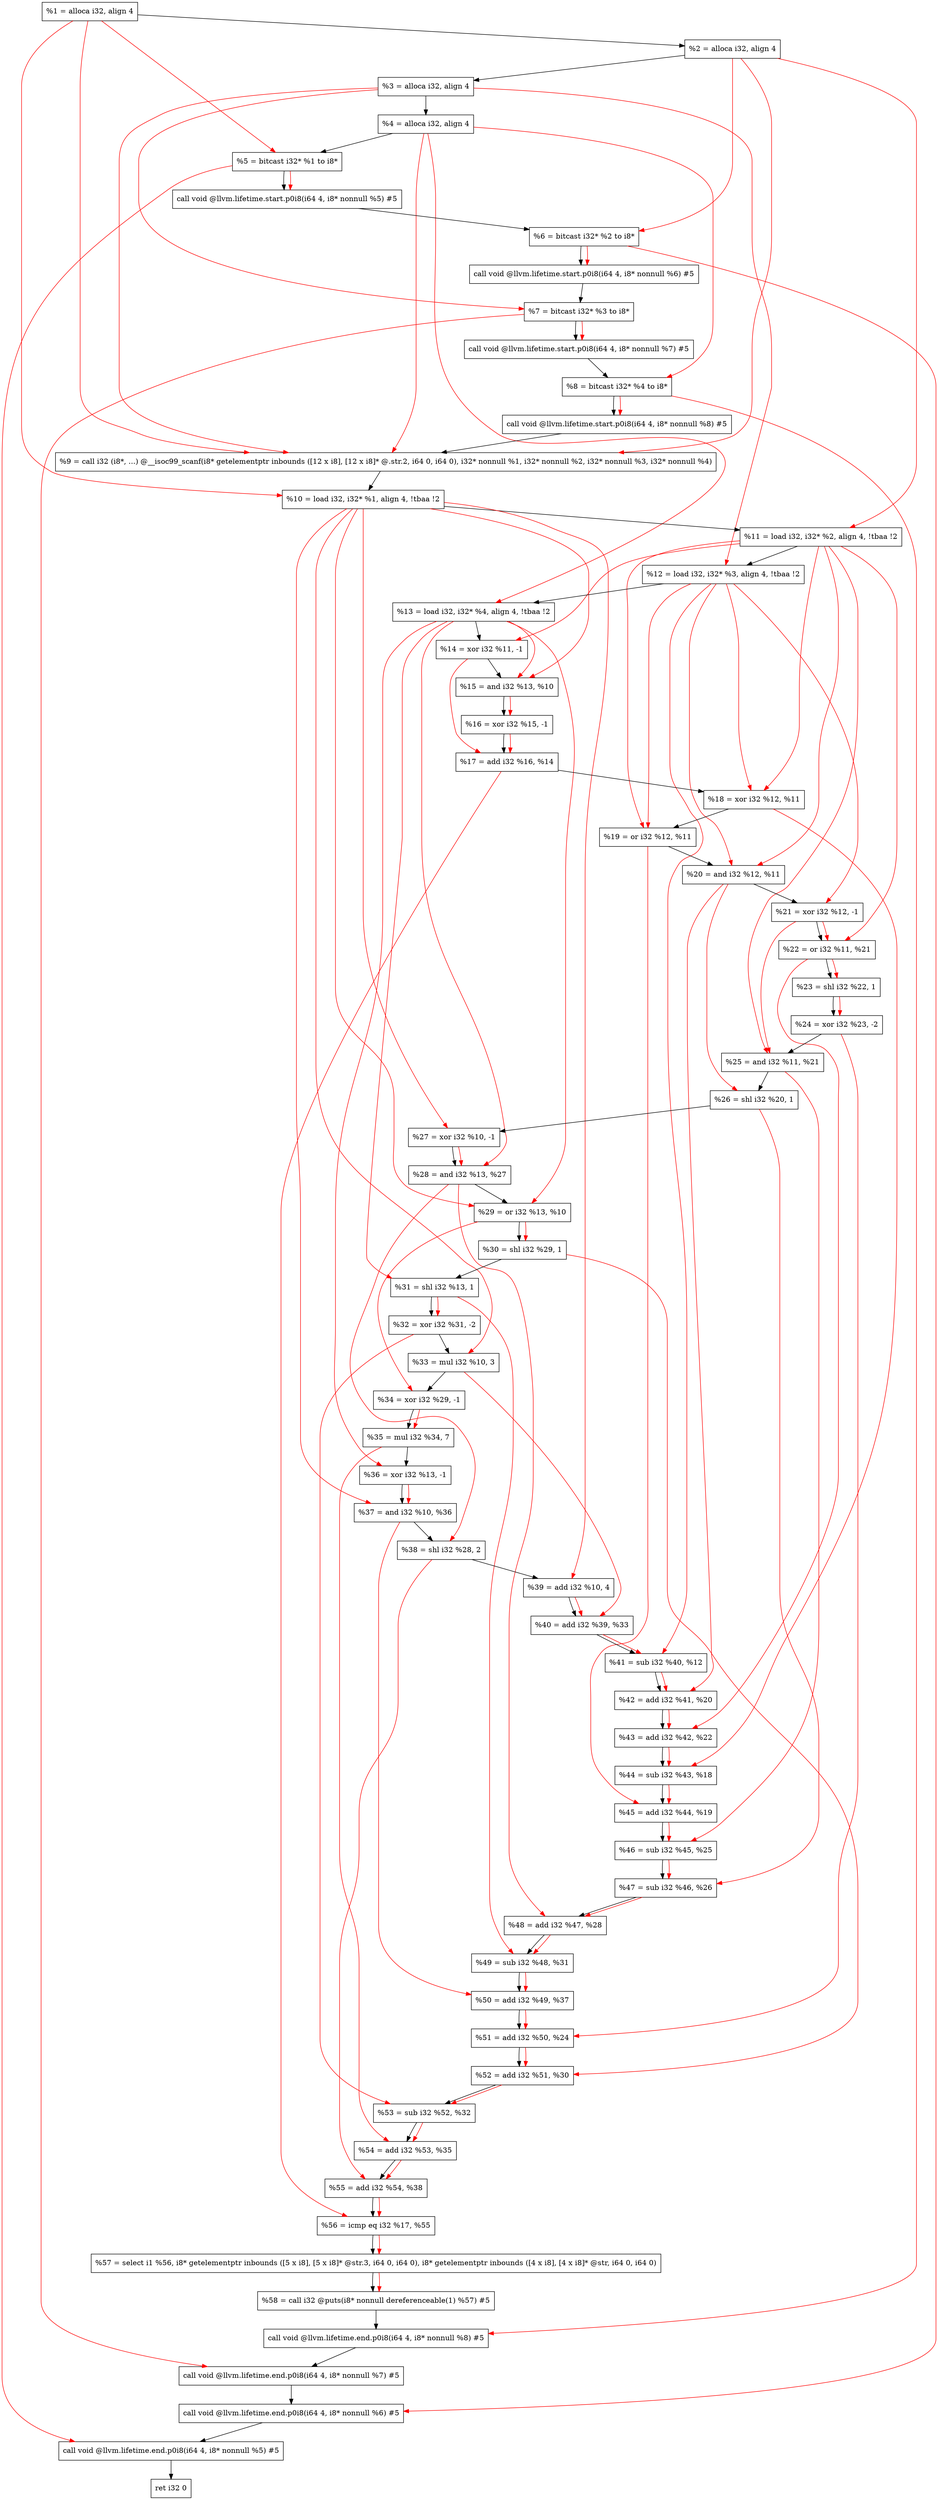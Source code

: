 digraph "DFG for'main' function" {
	Node0xacfdf8[shape=record, label="  %1 = alloca i32, align 4"];
	Node0xacfe78[shape=record, label="  %2 = alloca i32, align 4"];
	Node0xacff08[shape=record, label="  %3 = alloca i32, align 4"];
	Node0xacff68[shape=record, label="  %4 = alloca i32, align 4"];
	Node0xad0018[shape=record, label="  %5 = bitcast i32* %1 to i8*"];
	Node0xad0448[shape=record, label="  call void @llvm.lifetime.start.p0i8(i64 4, i8* nonnull %5) #5"];
	Node0xad0528[shape=record, label="  %6 = bitcast i32* %2 to i8*"];
	Node0xad0628[shape=record, label="  call void @llvm.lifetime.start.p0i8(i64 4, i8* nonnull %6) #5"];
	Node0xad06e8[shape=record, label="  %7 = bitcast i32* %3 to i8*"];
	Node0xad0798[shape=record, label="  call void @llvm.lifetime.start.p0i8(i64 4, i8* nonnull %7) #5"];
	Node0xad0858[shape=record, label="  %8 = bitcast i32* %4 to i8*"];
	Node0xad0908[shape=record, label="  call void @llvm.lifetime.start.p0i8(i64 4, i8* nonnull %8) #5"];
	Node0xacabd0[shape=record, label="  %9 = call i32 (i8*, ...) @__isoc99_scanf(i8* getelementptr inbounds ([12 x i8], [12 x i8]* @.str.2, i64 0, i64 0), i32* nonnull %1, i32* nonnull %2, i32* nonnull %3, i32* nonnull %4)"];
	Node0xad0b08[shape=record, label="  %10 = load i32, i32* %1, align 4, !tbaa !2"];
	Node0xad1a78[shape=record, label="  %11 = load i32, i32* %2, align 4, !tbaa !2"];
	Node0xad20e8[shape=record, label="  %12 = load i32, i32* %3, align 4, !tbaa !2"];
	Node0xad2148[shape=record, label="  %13 = load i32, i32* %4, align 4, !tbaa !2"];
	Node0xad21c0[shape=record, label="  %14 = xor i32 %11, -1"];
	Node0xad2230[shape=record, label="  %15 = and i32 %13, %10"];
	Node0xad22a0[shape=record, label="  %16 = xor i32 %15, -1"];
	Node0xad2310[shape=record, label="  %17 = add i32 %16, %14"];
	Node0xad2380[shape=record, label="  %18 = xor i32 %12, %11"];
	Node0xad23f0[shape=record, label="  %19 = or i32 %12, %11"];
	Node0xad2460[shape=record, label="  %20 = and i32 %12, %11"];
	Node0xad24d0[shape=record, label="  %21 = xor i32 %12, -1"];
	Node0xad2540[shape=record, label="  %22 = or i32 %11, %21"];
	Node0xad25b0[shape=record, label="  %23 = shl i32 %22, 1"];
	Node0xad2620[shape=record, label="  %24 = xor i32 %23, -2"];
	Node0xad2690[shape=record, label="  %25 = and i32 %11, %21"];
	Node0xad2700[shape=record, label="  %26 = shl i32 %20, 1"];
	Node0xad2770[shape=record, label="  %27 = xor i32 %10, -1"];
	Node0xad27e0[shape=record, label="  %28 = and i32 %13, %27"];
	Node0xad2850[shape=record, label="  %29 = or i32 %13, %10"];
	Node0xad28c0[shape=record, label="  %30 = shl i32 %29, 1"];
	Node0xad2930[shape=record, label="  %31 = shl i32 %13, 1"];
	Node0xad29a0[shape=record, label="  %32 = xor i32 %31, -2"];
	Node0xad2a10[shape=record, label="  %33 = mul i32 %10, 3"];
	Node0xad2a80[shape=record, label="  %34 = xor i32 %29, -1"];
	Node0xad2af0[shape=record, label="  %35 = mul i32 %34, 7"];
	Node0xad2b60[shape=record, label="  %36 = xor i32 %13, -1"];
	Node0xad2bd0[shape=record, label="  %37 = and i32 %10, %36"];
	Node0xad2c40[shape=record, label="  %38 = shl i32 %28, 2"];
	Node0xad2cb0[shape=record, label="  %39 = add i32 %10, 4"];
	Node0xad2d20[shape=record, label="  %40 = add i32 %39, %33"];
	Node0xad2d90[shape=record, label="  %41 = sub i32 %40, %12"];
	Node0xad2e00[shape=record, label="  %42 = add i32 %41, %20"];
	Node0xad2e70[shape=record, label="  %43 = add i32 %42, %22"];
	Node0xad2ee0[shape=record, label="  %44 = sub i32 %43, %18"];
	Node0xad2f50[shape=record, label="  %45 = add i32 %44, %19"];
	Node0xad2fc0[shape=record, label="  %46 = sub i32 %45, %25"];
	Node0xad3030[shape=record, label="  %47 = sub i32 %46, %26"];
	Node0xad30a0[shape=record, label="  %48 = add i32 %47, %28"];
	Node0xad3110[shape=record, label="  %49 = sub i32 %48, %31"];
	Node0xad3180[shape=record, label="  %50 = add i32 %49, %37"];
	Node0xad31f0[shape=record, label="  %51 = add i32 %50, %24"];
	Node0xad3260[shape=record, label="  %52 = add i32 %51, %30"];
	Node0xad32d0[shape=record, label="  %53 = sub i32 %52, %32"];
	Node0xad3340[shape=record, label="  %54 = add i32 %53, %35"];
	Node0xad33b0[shape=record, label="  %55 = add i32 %54, %38"];
	Node0xad3420[shape=record, label="  %56 = icmp eq i32 %17, %55"];
	Node0xa6f8b8[shape=record, label="  %57 = select i1 %56, i8* getelementptr inbounds ([5 x i8], [5 x i8]* @str.3, i64 0, i64 0), i8* getelementptr inbounds ([4 x i8], [4 x i8]* @str, i64 0, i64 0)"];
	Node0xad34b0[shape=record, label="  %58 = call i32 @puts(i8* nonnull dereferenceable(1) %57) #5"];
	Node0xad3758[shape=record, label="  call void @llvm.lifetime.end.p0i8(i64 4, i8* nonnull %8) #5"];
	Node0xad38b8[shape=record, label="  call void @llvm.lifetime.end.p0i8(i64 4, i8* nonnull %7) #5"];
	Node0xad39c8[shape=record, label="  call void @llvm.lifetime.end.p0i8(i64 4, i8* nonnull %6) #5"];
	Node0xad3ad8[shape=record, label="  call void @llvm.lifetime.end.p0i8(i64 4, i8* nonnull %5) #5"];
	Node0xad3b98[shape=record, label="  ret i32 0"];
	Node0xacfdf8 -> Node0xacfe78;
	Node0xacfe78 -> Node0xacff08;
	Node0xacff08 -> Node0xacff68;
	Node0xacff68 -> Node0xad0018;
	Node0xad0018 -> Node0xad0448;
	Node0xad0448 -> Node0xad0528;
	Node0xad0528 -> Node0xad0628;
	Node0xad0628 -> Node0xad06e8;
	Node0xad06e8 -> Node0xad0798;
	Node0xad0798 -> Node0xad0858;
	Node0xad0858 -> Node0xad0908;
	Node0xad0908 -> Node0xacabd0;
	Node0xacabd0 -> Node0xad0b08;
	Node0xad0b08 -> Node0xad1a78;
	Node0xad1a78 -> Node0xad20e8;
	Node0xad20e8 -> Node0xad2148;
	Node0xad2148 -> Node0xad21c0;
	Node0xad21c0 -> Node0xad2230;
	Node0xad2230 -> Node0xad22a0;
	Node0xad22a0 -> Node0xad2310;
	Node0xad2310 -> Node0xad2380;
	Node0xad2380 -> Node0xad23f0;
	Node0xad23f0 -> Node0xad2460;
	Node0xad2460 -> Node0xad24d0;
	Node0xad24d0 -> Node0xad2540;
	Node0xad2540 -> Node0xad25b0;
	Node0xad25b0 -> Node0xad2620;
	Node0xad2620 -> Node0xad2690;
	Node0xad2690 -> Node0xad2700;
	Node0xad2700 -> Node0xad2770;
	Node0xad2770 -> Node0xad27e0;
	Node0xad27e0 -> Node0xad2850;
	Node0xad2850 -> Node0xad28c0;
	Node0xad28c0 -> Node0xad2930;
	Node0xad2930 -> Node0xad29a0;
	Node0xad29a0 -> Node0xad2a10;
	Node0xad2a10 -> Node0xad2a80;
	Node0xad2a80 -> Node0xad2af0;
	Node0xad2af0 -> Node0xad2b60;
	Node0xad2b60 -> Node0xad2bd0;
	Node0xad2bd0 -> Node0xad2c40;
	Node0xad2c40 -> Node0xad2cb0;
	Node0xad2cb0 -> Node0xad2d20;
	Node0xad2d20 -> Node0xad2d90;
	Node0xad2d90 -> Node0xad2e00;
	Node0xad2e00 -> Node0xad2e70;
	Node0xad2e70 -> Node0xad2ee0;
	Node0xad2ee0 -> Node0xad2f50;
	Node0xad2f50 -> Node0xad2fc0;
	Node0xad2fc0 -> Node0xad3030;
	Node0xad3030 -> Node0xad30a0;
	Node0xad30a0 -> Node0xad3110;
	Node0xad3110 -> Node0xad3180;
	Node0xad3180 -> Node0xad31f0;
	Node0xad31f0 -> Node0xad3260;
	Node0xad3260 -> Node0xad32d0;
	Node0xad32d0 -> Node0xad3340;
	Node0xad3340 -> Node0xad33b0;
	Node0xad33b0 -> Node0xad3420;
	Node0xad3420 -> Node0xa6f8b8;
	Node0xa6f8b8 -> Node0xad34b0;
	Node0xad34b0 -> Node0xad3758;
	Node0xad3758 -> Node0xad38b8;
	Node0xad38b8 -> Node0xad39c8;
	Node0xad39c8 -> Node0xad3ad8;
	Node0xad3ad8 -> Node0xad3b98;
edge [color=red]
	Node0xacfdf8 -> Node0xad0018;
	Node0xad0018 -> Node0xad0448;
	Node0xacfe78 -> Node0xad0528;
	Node0xad0528 -> Node0xad0628;
	Node0xacff08 -> Node0xad06e8;
	Node0xad06e8 -> Node0xad0798;
	Node0xacff68 -> Node0xad0858;
	Node0xad0858 -> Node0xad0908;
	Node0xacfdf8 -> Node0xacabd0;
	Node0xacfe78 -> Node0xacabd0;
	Node0xacff08 -> Node0xacabd0;
	Node0xacff68 -> Node0xacabd0;
	Node0xacfdf8 -> Node0xad0b08;
	Node0xacfe78 -> Node0xad1a78;
	Node0xacff08 -> Node0xad20e8;
	Node0xacff68 -> Node0xad2148;
	Node0xad1a78 -> Node0xad21c0;
	Node0xad2148 -> Node0xad2230;
	Node0xad0b08 -> Node0xad2230;
	Node0xad2230 -> Node0xad22a0;
	Node0xad22a0 -> Node0xad2310;
	Node0xad21c0 -> Node0xad2310;
	Node0xad20e8 -> Node0xad2380;
	Node0xad1a78 -> Node0xad2380;
	Node0xad20e8 -> Node0xad23f0;
	Node0xad1a78 -> Node0xad23f0;
	Node0xad20e8 -> Node0xad2460;
	Node0xad1a78 -> Node0xad2460;
	Node0xad20e8 -> Node0xad24d0;
	Node0xad1a78 -> Node0xad2540;
	Node0xad24d0 -> Node0xad2540;
	Node0xad2540 -> Node0xad25b0;
	Node0xad25b0 -> Node0xad2620;
	Node0xad1a78 -> Node0xad2690;
	Node0xad24d0 -> Node0xad2690;
	Node0xad2460 -> Node0xad2700;
	Node0xad0b08 -> Node0xad2770;
	Node0xad2148 -> Node0xad27e0;
	Node0xad2770 -> Node0xad27e0;
	Node0xad2148 -> Node0xad2850;
	Node0xad0b08 -> Node0xad2850;
	Node0xad2850 -> Node0xad28c0;
	Node0xad2148 -> Node0xad2930;
	Node0xad2930 -> Node0xad29a0;
	Node0xad0b08 -> Node0xad2a10;
	Node0xad2850 -> Node0xad2a80;
	Node0xad2a80 -> Node0xad2af0;
	Node0xad2148 -> Node0xad2b60;
	Node0xad0b08 -> Node0xad2bd0;
	Node0xad2b60 -> Node0xad2bd0;
	Node0xad27e0 -> Node0xad2c40;
	Node0xad0b08 -> Node0xad2cb0;
	Node0xad2cb0 -> Node0xad2d20;
	Node0xad2a10 -> Node0xad2d20;
	Node0xad2d20 -> Node0xad2d90;
	Node0xad20e8 -> Node0xad2d90;
	Node0xad2d90 -> Node0xad2e00;
	Node0xad2460 -> Node0xad2e00;
	Node0xad2e00 -> Node0xad2e70;
	Node0xad2540 -> Node0xad2e70;
	Node0xad2e70 -> Node0xad2ee0;
	Node0xad2380 -> Node0xad2ee0;
	Node0xad2ee0 -> Node0xad2f50;
	Node0xad23f0 -> Node0xad2f50;
	Node0xad2f50 -> Node0xad2fc0;
	Node0xad2690 -> Node0xad2fc0;
	Node0xad2fc0 -> Node0xad3030;
	Node0xad2700 -> Node0xad3030;
	Node0xad3030 -> Node0xad30a0;
	Node0xad27e0 -> Node0xad30a0;
	Node0xad30a0 -> Node0xad3110;
	Node0xad2930 -> Node0xad3110;
	Node0xad3110 -> Node0xad3180;
	Node0xad2bd0 -> Node0xad3180;
	Node0xad3180 -> Node0xad31f0;
	Node0xad2620 -> Node0xad31f0;
	Node0xad31f0 -> Node0xad3260;
	Node0xad28c0 -> Node0xad3260;
	Node0xad3260 -> Node0xad32d0;
	Node0xad29a0 -> Node0xad32d0;
	Node0xad32d0 -> Node0xad3340;
	Node0xad2af0 -> Node0xad3340;
	Node0xad3340 -> Node0xad33b0;
	Node0xad2c40 -> Node0xad33b0;
	Node0xad2310 -> Node0xad3420;
	Node0xad33b0 -> Node0xad3420;
	Node0xad3420 -> Node0xa6f8b8;
	Node0xa6f8b8 -> Node0xad34b0;
	Node0xad0858 -> Node0xad3758;
	Node0xad06e8 -> Node0xad38b8;
	Node0xad0528 -> Node0xad39c8;
	Node0xad0018 -> Node0xad3ad8;
}
